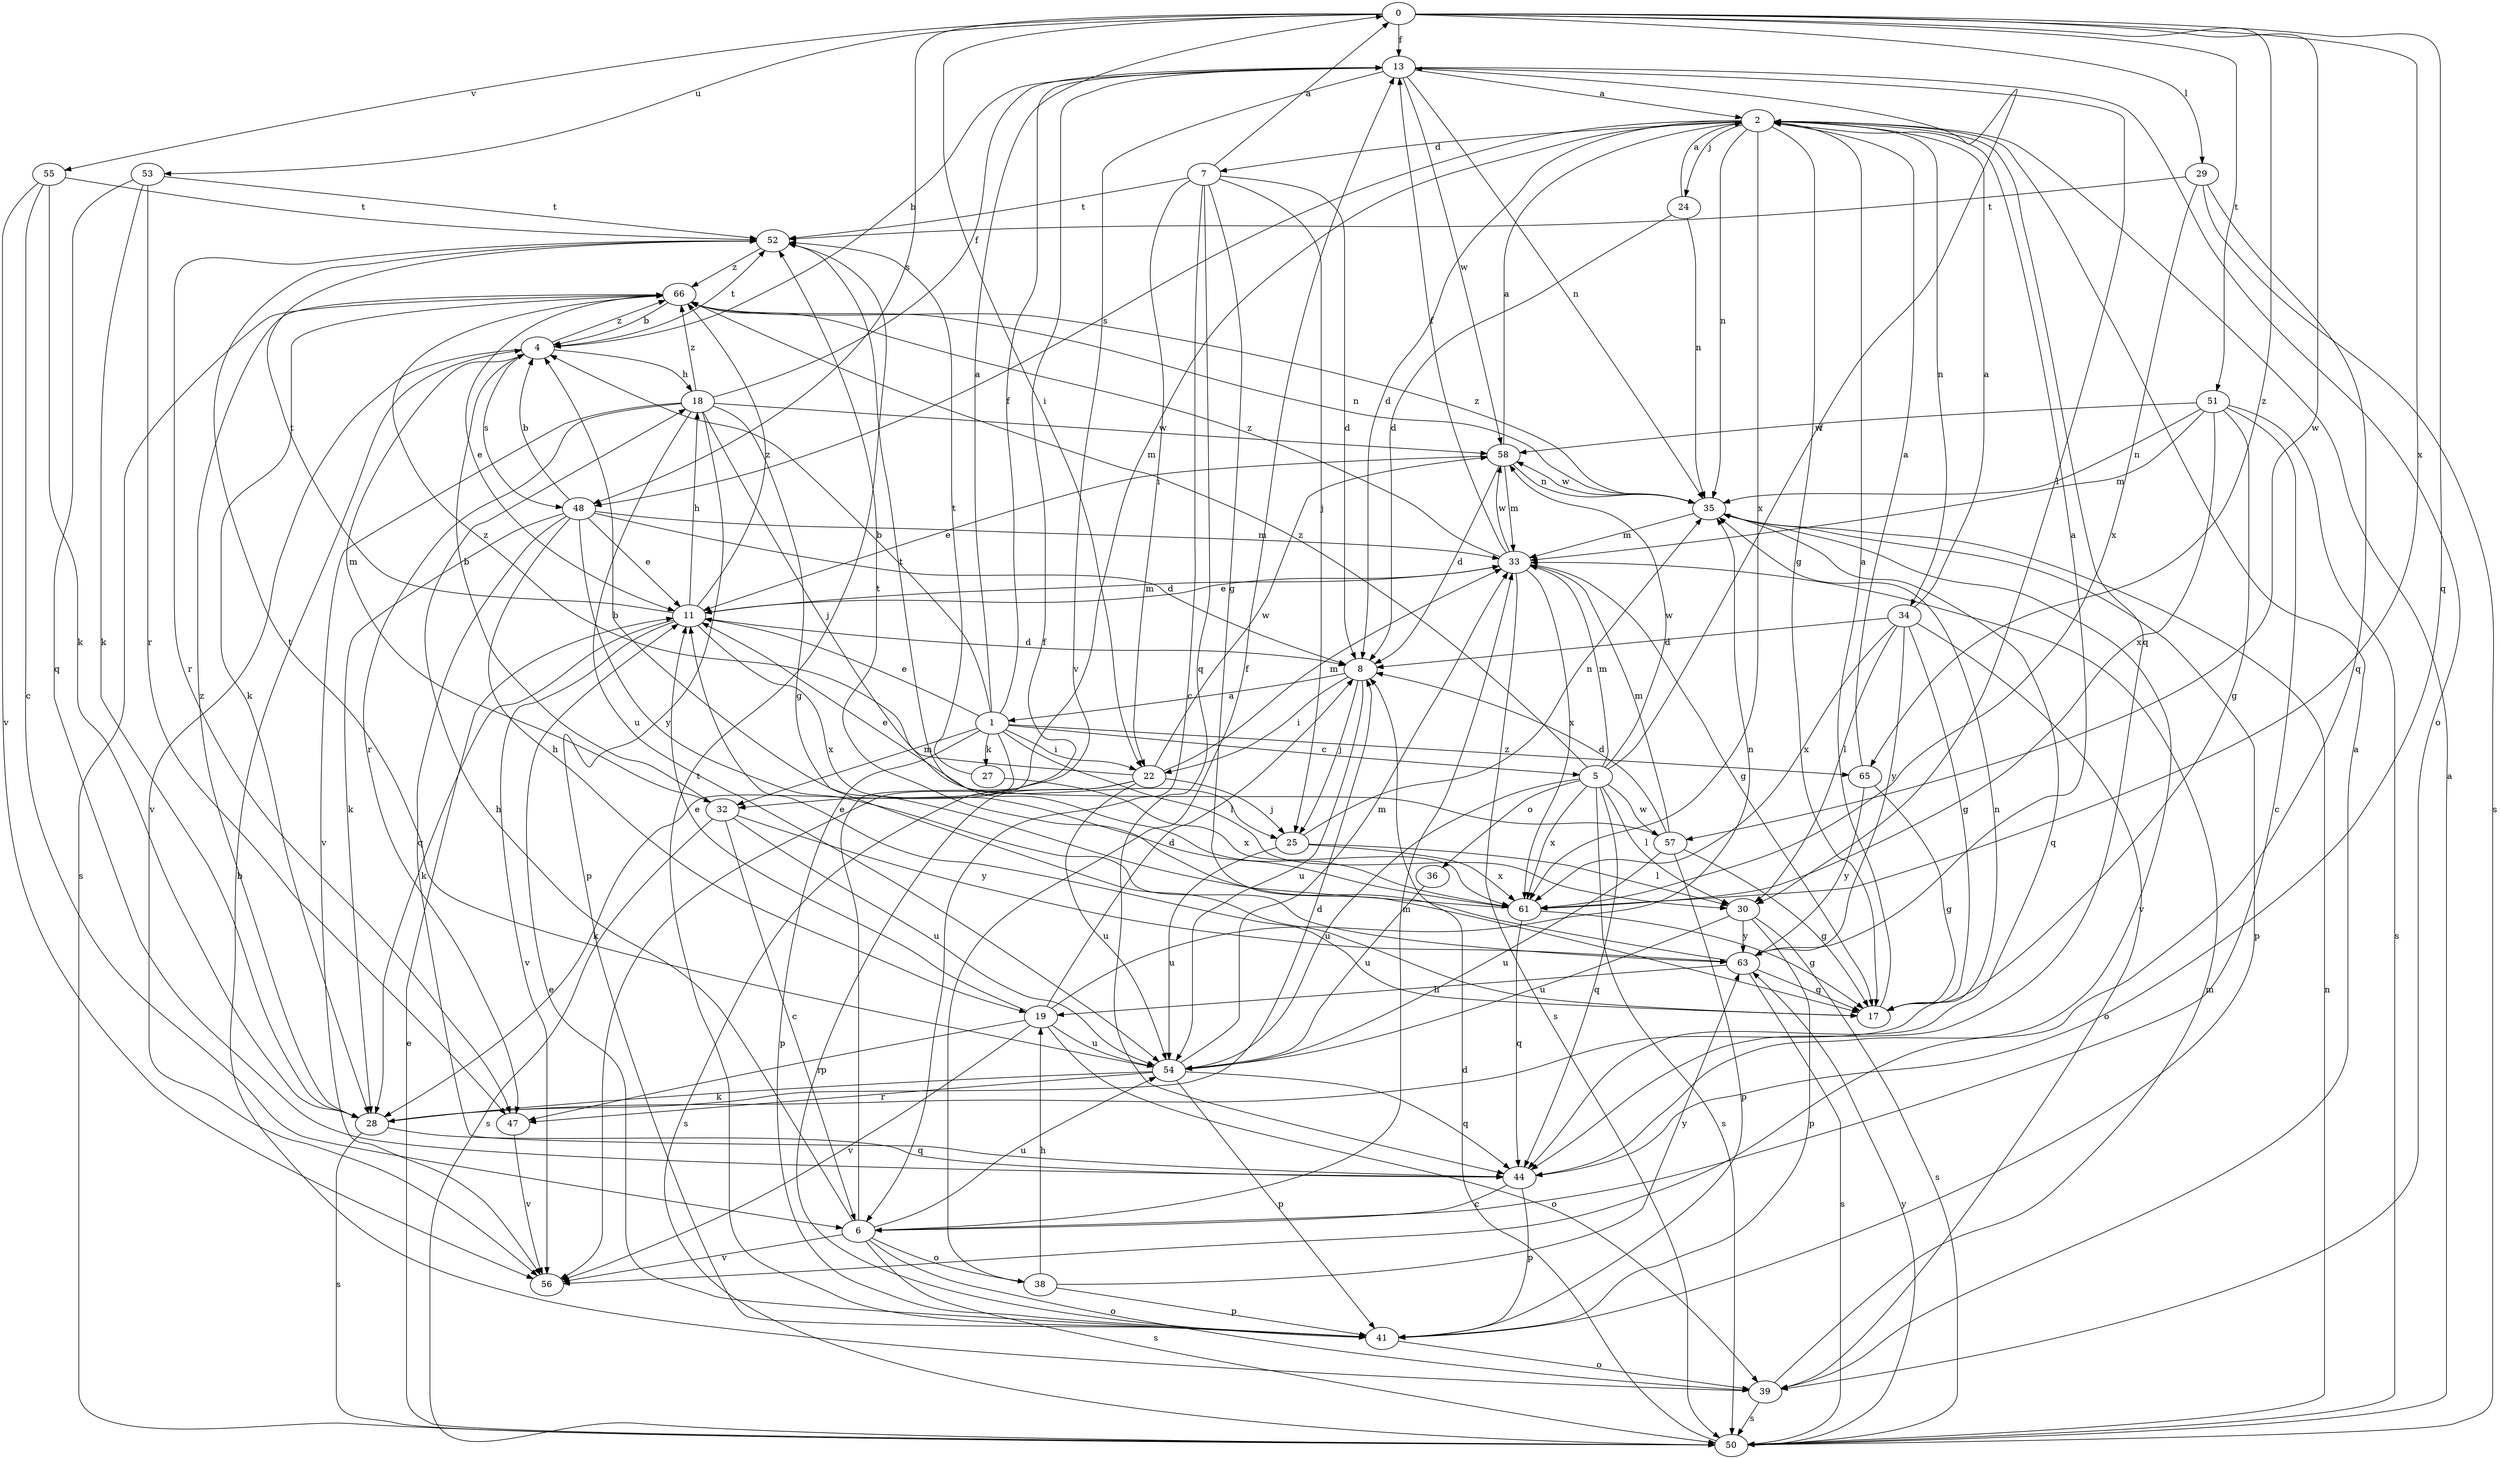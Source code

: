 strict digraph  {
0;
1;
2;
4;
5;
6;
7;
8;
11;
13;
17;
18;
19;
22;
24;
25;
27;
28;
29;
30;
32;
33;
34;
35;
36;
38;
39;
41;
44;
47;
48;
50;
51;
52;
53;
54;
55;
56;
57;
58;
61;
63;
65;
66;
0 -> 13  [label=f];
0 -> 22  [label=i];
0 -> 29  [label=l];
0 -> 44  [label=q];
0 -> 48  [label=s];
0 -> 51  [label=t];
0 -> 53  [label=u];
0 -> 55  [label=v];
0 -> 57  [label=w];
0 -> 61  [label=x];
0 -> 65  [label=z];
1 -> 0  [label=a];
1 -> 4  [label=b];
1 -> 5  [label=c];
1 -> 11  [label=e];
1 -> 13  [label=f];
1 -> 22  [label=i];
1 -> 27  [label=k];
1 -> 28  [label=k];
1 -> 30  [label=l];
1 -> 32  [label=m];
1 -> 41  [label=p];
1 -> 65  [label=z];
2 -> 7  [label=d];
2 -> 8  [label=d];
2 -> 17  [label=g];
2 -> 24  [label=j];
2 -> 32  [label=m];
2 -> 34  [label=n];
2 -> 35  [label=n];
2 -> 44  [label=q];
2 -> 48  [label=s];
2 -> 61  [label=x];
4 -> 18  [label=h];
4 -> 32  [label=m];
4 -> 48  [label=s];
4 -> 52  [label=t];
4 -> 56  [label=v];
4 -> 66  [label=z];
5 -> 13  [label=f];
5 -> 30  [label=l];
5 -> 33  [label=m];
5 -> 36  [label=o];
5 -> 44  [label=q];
5 -> 50  [label=s];
5 -> 54  [label=u];
5 -> 57  [label=w];
5 -> 58  [label=w];
5 -> 61  [label=x];
5 -> 66  [label=z];
6 -> 13  [label=f];
6 -> 18  [label=h];
6 -> 33  [label=m];
6 -> 38  [label=o];
6 -> 39  [label=o];
6 -> 50  [label=s];
6 -> 54  [label=u];
6 -> 56  [label=v];
7 -> 0  [label=a];
7 -> 6  [label=c];
7 -> 8  [label=d];
7 -> 17  [label=g];
7 -> 22  [label=i];
7 -> 25  [label=j];
7 -> 44  [label=q];
7 -> 52  [label=t];
8 -> 1  [label=a];
8 -> 22  [label=i];
8 -> 25  [label=j];
8 -> 54  [label=u];
11 -> 8  [label=d];
11 -> 18  [label=h];
11 -> 28  [label=k];
11 -> 33  [label=m];
11 -> 52  [label=t];
11 -> 56  [label=v];
11 -> 61  [label=x];
11 -> 66  [label=z];
13 -> 2  [label=a];
13 -> 4  [label=b];
13 -> 30  [label=l];
13 -> 35  [label=n];
13 -> 39  [label=o];
13 -> 56  [label=v];
13 -> 58  [label=w];
17 -> 2  [label=a];
17 -> 11  [label=e];
18 -> 13  [label=f];
18 -> 17  [label=g];
18 -> 25  [label=j];
18 -> 41  [label=p];
18 -> 47  [label=r];
18 -> 54  [label=u];
18 -> 56  [label=v];
18 -> 58  [label=w];
18 -> 66  [label=z];
19 -> 8  [label=d];
19 -> 11  [label=e];
19 -> 35  [label=n];
19 -> 39  [label=o];
19 -> 47  [label=r];
19 -> 54  [label=u];
19 -> 56  [label=v];
22 -> 25  [label=j];
22 -> 33  [label=m];
22 -> 41  [label=p];
22 -> 50  [label=s];
22 -> 54  [label=u];
22 -> 58  [label=w];
22 -> 66  [label=z];
24 -> 2  [label=a];
24 -> 8  [label=d];
24 -> 35  [label=n];
25 -> 30  [label=l];
25 -> 35  [label=n];
25 -> 54  [label=u];
25 -> 61  [label=x];
27 -> 52  [label=t];
27 -> 61  [label=x];
28 -> 8  [label=d];
28 -> 35  [label=n];
28 -> 44  [label=q];
28 -> 50  [label=s];
28 -> 66  [label=z];
29 -> 44  [label=q];
29 -> 50  [label=s];
29 -> 52  [label=t];
29 -> 61  [label=x];
30 -> 41  [label=p];
30 -> 50  [label=s];
30 -> 54  [label=u];
30 -> 63  [label=y];
32 -> 4  [label=b];
32 -> 6  [label=c];
32 -> 50  [label=s];
32 -> 54  [label=u];
32 -> 63  [label=y];
33 -> 11  [label=e];
33 -> 13  [label=f];
33 -> 17  [label=g];
33 -> 50  [label=s];
33 -> 58  [label=w];
33 -> 61  [label=x];
33 -> 66  [label=z];
34 -> 2  [label=a];
34 -> 8  [label=d];
34 -> 17  [label=g];
34 -> 30  [label=l];
34 -> 39  [label=o];
34 -> 61  [label=x];
34 -> 63  [label=y];
35 -> 33  [label=m];
35 -> 41  [label=p];
35 -> 44  [label=q];
35 -> 56  [label=v];
35 -> 58  [label=w];
35 -> 66  [label=z];
36 -> 54  [label=u];
38 -> 13  [label=f];
38 -> 19  [label=h];
38 -> 41  [label=p];
38 -> 63  [label=y];
39 -> 2  [label=a];
39 -> 4  [label=b];
39 -> 33  [label=m];
39 -> 50  [label=s];
41 -> 11  [label=e];
41 -> 39  [label=o];
41 -> 52  [label=t];
44 -> 6  [label=c];
44 -> 41  [label=p];
47 -> 56  [label=v];
48 -> 4  [label=b];
48 -> 8  [label=d];
48 -> 11  [label=e];
48 -> 19  [label=h];
48 -> 28  [label=k];
48 -> 33  [label=m];
48 -> 44  [label=q];
48 -> 63  [label=y];
50 -> 2  [label=a];
50 -> 8  [label=d];
50 -> 11  [label=e];
50 -> 35  [label=n];
50 -> 63  [label=y];
51 -> 6  [label=c];
51 -> 17  [label=g];
51 -> 33  [label=m];
51 -> 35  [label=n];
51 -> 50  [label=s];
51 -> 58  [label=w];
51 -> 61  [label=x];
52 -> 47  [label=r];
52 -> 66  [label=z];
53 -> 28  [label=k];
53 -> 44  [label=q];
53 -> 47  [label=r];
53 -> 52  [label=t];
54 -> 28  [label=k];
54 -> 33  [label=m];
54 -> 41  [label=p];
54 -> 44  [label=q];
54 -> 47  [label=r];
54 -> 52  [label=t];
55 -> 6  [label=c];
55 -> 28  [label=k];
55 -> 52  [label=t];
55 -> 56  [label=v];
57 -> 8  [label=d];
57 -> 11  [label=e];
57 -> 17  [label=g];
57 -> 33  [label=m];
57 -> 41  [label=p];
57 -> 54  [label=u];
58 -> 2  [label=a];
58 -> 8  [label=d];
58 -> 11  [label=e];
58 -> 33  [label=m];
58 -> 35  [label=n];
61 -> 4  [label=b];
61 -> 17  [label=g];
61 -> 44  [label=q];
61 -> 52  [label=t];
63 -> 2  [label=a];
63 -> 17  [label=g];
63 -> 19  [label=h];
63 -> 50  [label=s];
63 -> 52  [label=t];
65 -> 2  [label=a];
65 -> 17  [label=g];
65 -> 63  [label=y];
66 -> 4  [label=b];
66 -> 11  [label=e];
66 -> 28  [label=k];
66 -> 35  [label=n];
66 -> 50  [label=s];
}
